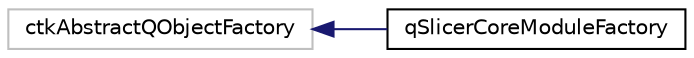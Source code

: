 digraph "Graphical Class Hierarchy"
{
  bgcolor="transparent";
  edge [fontname="Helvetica",fontsize="10",labelfontname="Helvetica",labelfontsize="10"];
  node [fontname="Helvetica",fontsize="10",shape=record];
  rankdir="LR";
  Node1052 [label="ctkAbstractQObjectFactory",height=0.2,width=0.4,color="grey75"];
  Node1052 -> Node0 [dir="back",color="midnightblue",fontsize="10",style="solid",fontname="Helvetica"];
  Node0 [label="qSlicerCoreModuleFactory",height=0.2,width=0.4,color="black",URL="$classqSlicerCoreModuleFactory.html"];
}
